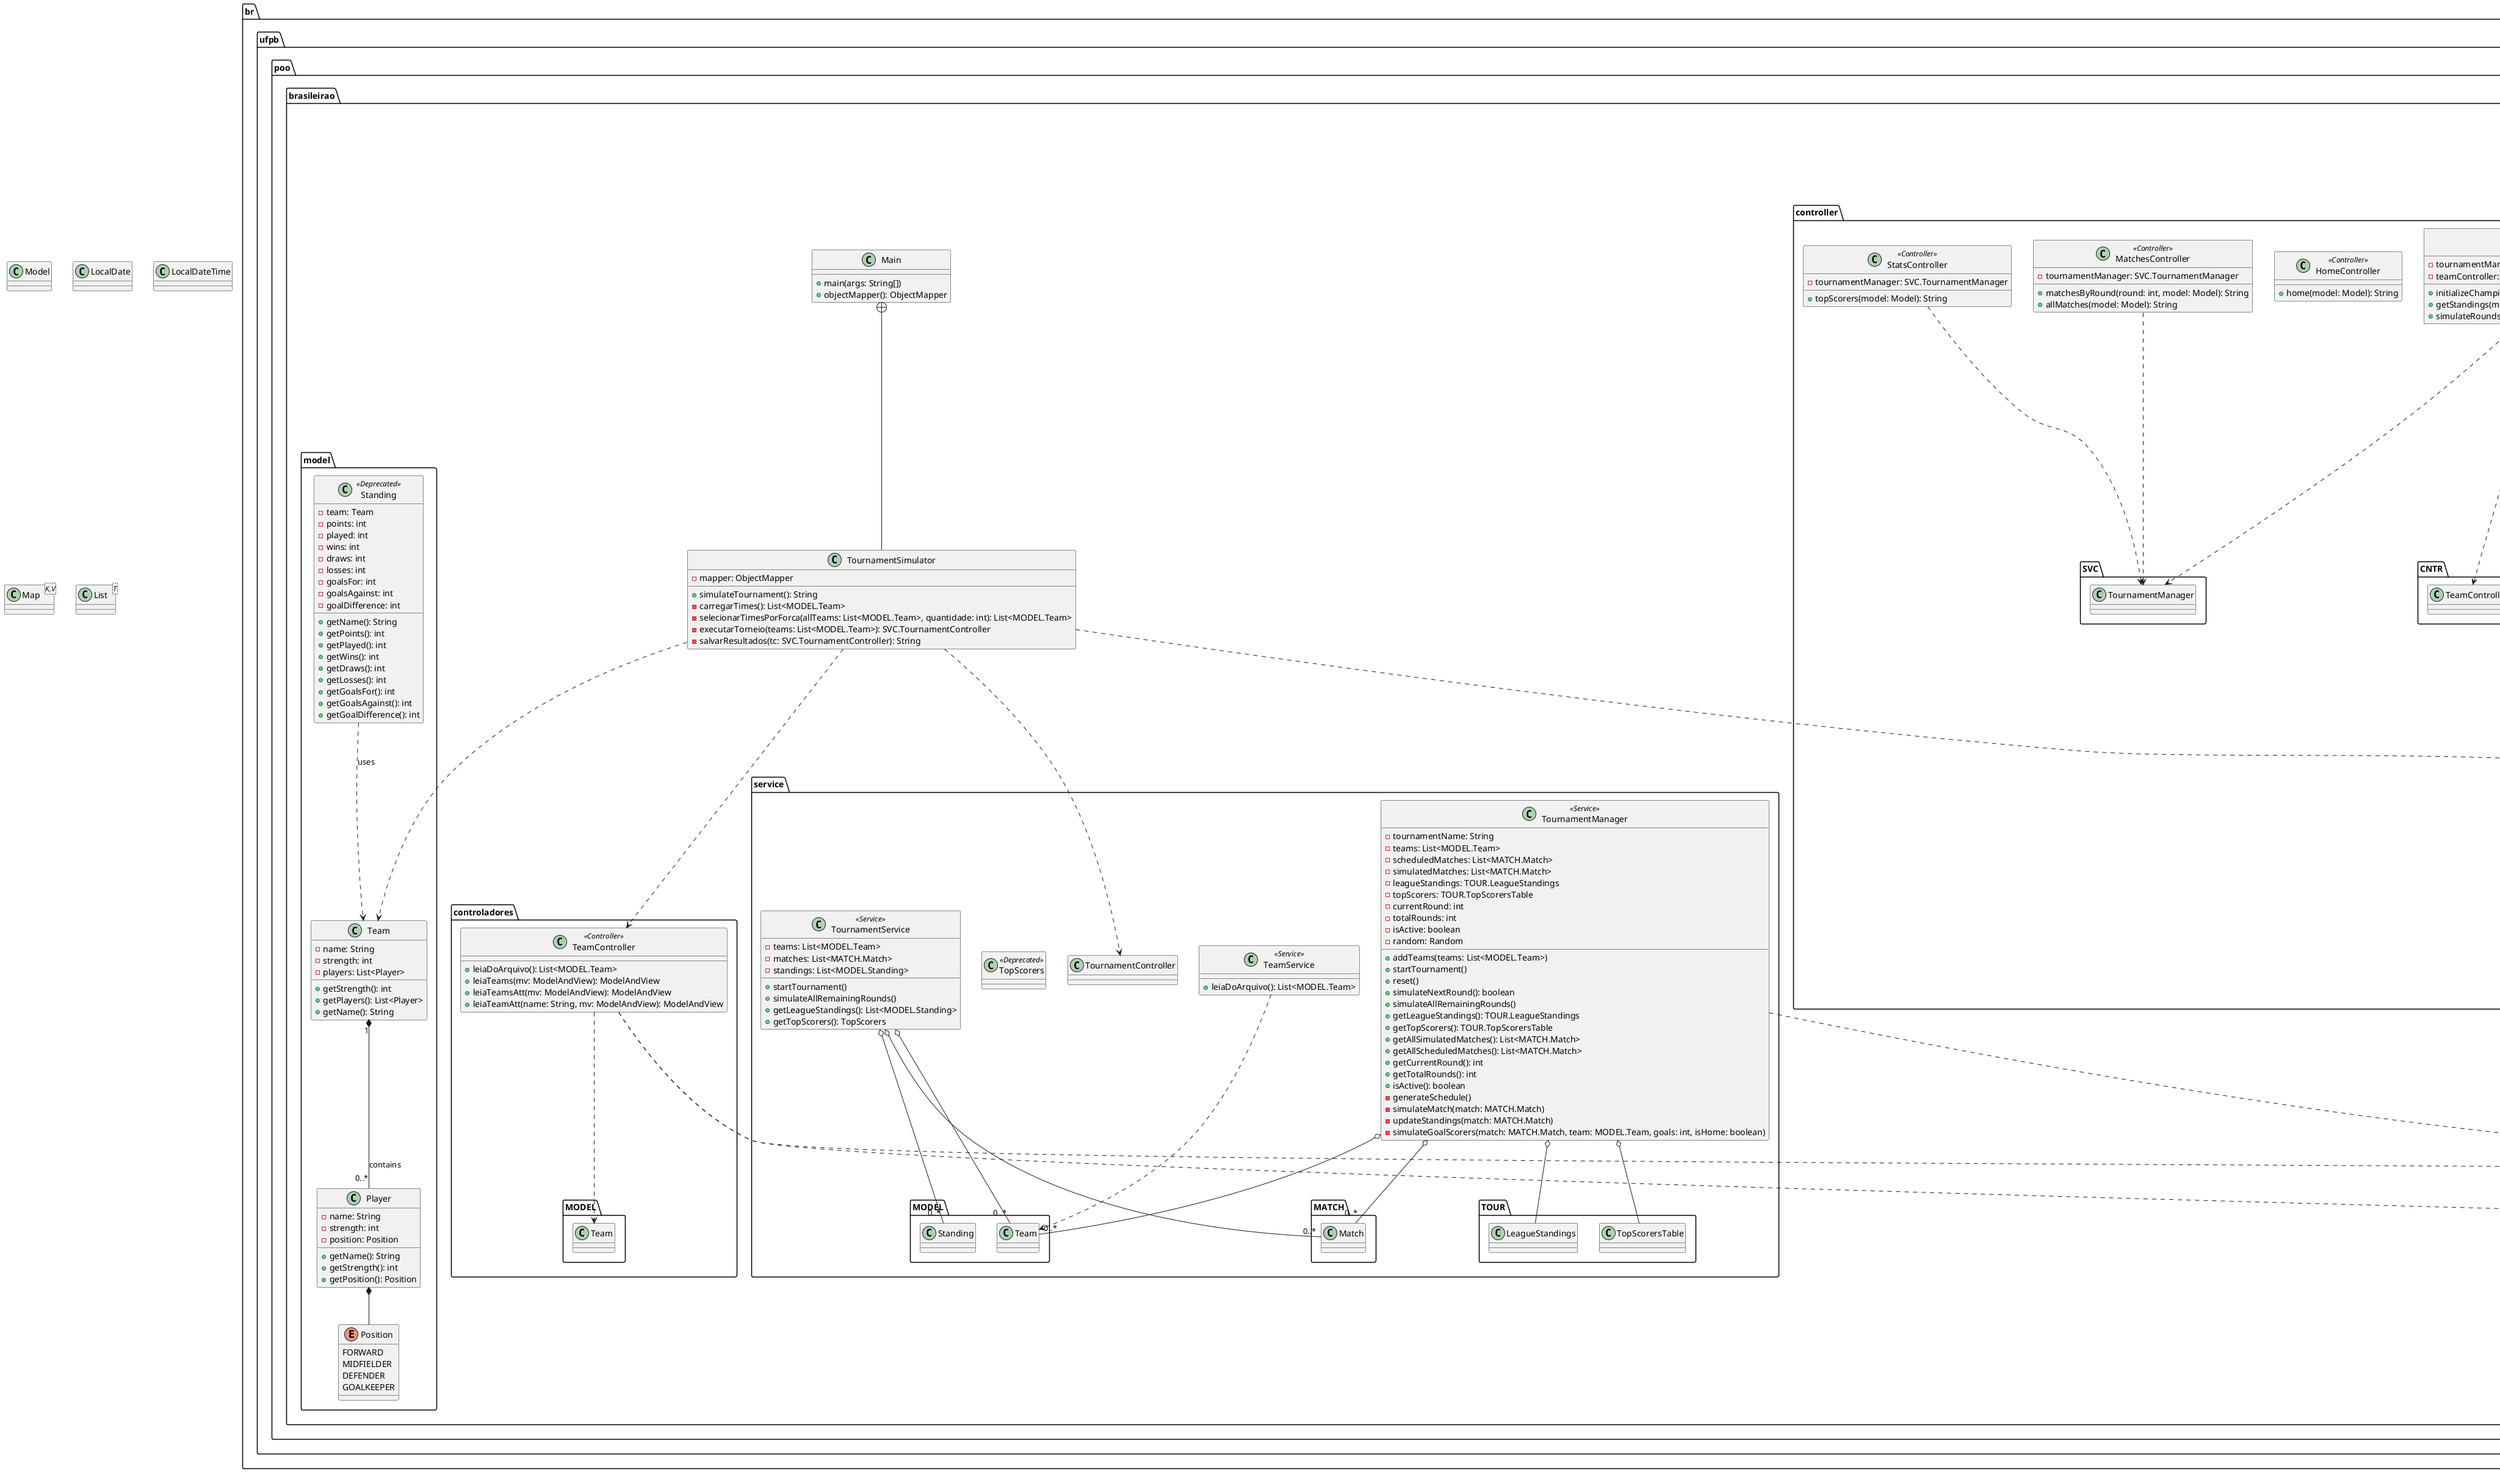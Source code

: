 @startuml BrasileiraoSimulation

' Tipos externos (sem pacote)
class ModelAndView
class ObjectMapper
class Model
class Random
class LocalDate
class LocalDateTime
class Map<K,V>
class List<T>

' Pacotes com alias
package "br.ufpb.poo.brasileirao" {
  
  package "model" as MODEL {
    class Team {
      - name: String
      - strength: int
      - players: List<Player>
      + getStrength(): int
      + getPlayers(): List<Player>
      + getName(): String
    }
    class Player {
      - name: String
      - strength: int
      - position: Position
      + getName(): String
      + getStrength(): int
      + getPosition(): Position
    }
    enum Position {
      FORWARD
      MIDFIELDER
      DEFENDER
      GOALKEEPER
    }
    class Standing <<Deprecated>> {
      - team: Team
      - points: int
      - played: int
      - wins: int
      - draws: int
      - losses: int
      - goalsFor: int
      - goalsAgainst: int
      - goalDifference: int
      + getName(): String
      + getPoints(): int
      + getPlayed(): int
      + getWins(): int
      + getDraws(): int
      + getLosses(): int
      + getGoalsFor(): int
      + getGoalsAgainst(): int
      + getGoalDifference(): int
    }

    Team "1" *-- "0..*" Player : contains
    Player *-- Position
    Standing ..> Team : uses
  }
  
  package "match" as MATCH {
    class Match {
      - homeTeam: MODEL.Team
      - awayTeam: MODEL.Team
      - homeScore: int
      - awayScore: int
      - date: LocalDate
      - dateTime: LocalDateTime
      - round: int
      - played: boolean
      - goalScorers: Map<String, List<String>>
      + Match(home: MODEL.Team, away: MODEL.Team, date: LocalDate, round: int)
      + Match(home: MODEL.Team, away: MODEL.Team, dateTime: LocalDateTime)
      + setResult(homeScore: int, awayScore: int)
      + addGoal(teamName: String, playerName: String)
      + getHomeTeam(): MODEL.Team
      + getAwayTeam(): MODEL.Team
      + getHomeScore(): int
      + getAwayScore(): int
      + getRound(): int
      + isPlayed(): boolean
      + getGoalScorers(): Map<String, List<String>>
      + getFormattedDate(): String
    }
    Match --> "2" MODEL.Team : references
  }

  package "tournament" as TOUR {
    class LeagueStandings {
      - teamStatsMap: Map<String, TeamStats>
      + addTeam(teamName: String)
      + addWin(teamName: String, goalsFor: int, goalsAgainst: int)
      + addDraw(teamName: String, goalsFor: int, goalsAgainst: int)
      + addLoss(teamName: String, goalsFor: int, goalsAgainst: int)
      + getStandings(): List<TeamStats>
      + getNumberOfTeams(): int
    }
    class TeamStats {
      - teamName: String
      - played: int
      - wins: int
      - draws: int
      - losses: int
      - goalsFor: int
      - goalsAgainst: int
      - points: int
      + TeamStats(teamName: String)
      + addWin(goalsFor: int, goalsAgainst: int)
      + addDraw(goalsFor: int, goalsAgainst: int)
      + addLoss(goalsFor: int, goalsAgainst: int)
      + getTeamName(): String
      + getPlayed(): int
      + getWins(): int
      + getDraws(): int
      + getLosses(): int
      + getGoalsFor(): int
      + getGoalsAgainst(): int
      + getPoints(): int
      + getGoalDifference(): int
    }
    class TopScorersTable {
      + addGoal(playerName: String)
      + getTopScorers(): List<ScorerEntry>
    }
    class ScorerEntry {
      - playerName: String
      - goals: int
    }

    TopScorersTable ..> ScorerEntry
    LeagueStandings "1" *-- "0..*" TeamStats : contains
  }

  package "service" as SVC {
    class TournamentManager <<Service>> {
      - tournamentName: String
      - teams: List<MODEL.Team>
      - scheduledMatches: List<MATCH.Match>
      - simulatedMatches: List<MATCH.Match>
      - leagueStandings: TOUR.LeagueStandings
      - topScorers: TOUR.TopScorersTable
      - currentRound: int
      - totalRounds: int
      - isActive: boolean
      - random: Random
      + addTeams(teams: List<MODEL.Team>)
      + startTournament()
      + reset()
      + simulateNextRound(): boolean
      + simulateAllRemainingRounds()
      + getLeagueStandings(): TOUR.LeagueStandings
      + getTopScorers(): TOUR.TopScorersTable
      + getAllSimulatedMatches(): List<MATCH.Match>
      + getAllScheduledMatches(): List<MATCH.Match>
      + getCurrentRound(): int
      + getTotalRounds(): int
      + isActive(): boolean
      - generateSchedule()
      - simulateMatch(match: MATCH.Match)
      - updateStandings(match: MATCH.Match)
      - simulateGoalScorers(match: MATCH.Match, team: MODEL.Team, goals: int, isHome: boolean)
    }
    class TeamService <<Service>> {
      + leiaDoArquivo(): List<MODEL.Team>
    }
    class TournamentController
    class TopScorers <<Deprecated>>
    class TournamentService <<Service>> {
      - teams: List<MODEL.Team>
      - matches: List<MATCH.Match>
      - standings: List<MODEL.Standing>
      + startTournament()
      + simulateAllRemainingRounds()
      + getLeagueStandings(): List<MODEL.Standing>
      + getTopScorers(): TopScorers
    }

    TournamentManager o-- TOUR.LeagueStandings
    TournamentManager o-- TOUR.TopScorersTable
    TournamentManager o-- "0..*" MODEL.Team
    TournamentManager o-- "0..*" MATCH.Match
    TournamentManager ..> Random

    TeamService ..> MODEL.Team
    TournamentService o-- "0..*" MODEL.Team
    TournamentService o-- "0..*" MATCH.Match
    TournamentService o-- "0..*" MODEL.Standing
  }

  package "controladores" as CNTR {
    class TeamController <<Controller>> {
      + leiaDoArquivo(): List<MODEL.Team>
      + leiaTeams(mv: ModelAndView): ModelAndView
      + leiaTeamsAtt(mv: ModelAndView): ModelAndView
      + leiaTeamAtt(name: String, mv: ModelAndView): ModelAndView
    }
    TeamController ..> MODEL.Team
    TeamController ..> ObjectMapper
    TeamController ..> ModelAndView
  }

  package "controller" as WEB {
    class ChampionshipController <<Controller>> {
      - tournamentManager: SVC.TournamentManager
      - teamController: CNTR.TeamController
      + initializeChampionship()
      + getStandings(model: Model): String
      + simulateRounds(request: Map<String, Integer>): Map<String, String>
    }
    class StandingAdapter {
      - ts: TOUR.TeamStats
      + StandingAdapter(ts: TOUR.TeamStats)
      + getTeamName(): String
      + getPlayed(): int
      + getWins(): int
      + getDraws(): int
      + getLosses(): int
      + getGoalsFor(): int
      + getGoalsAgainst(): int
      + getPoints(): int
      + getGoalDifference(): int
    }
    class HomeController <<Controller>> {
      + home(model: Model): String
    }
    class MatchesController <<Controller>> {
      - tournamentManager: SVC.TournamentManager
      + matchesByRound(round: int, model: Model): String
      + allMatches(model: Model): String
    }
    class StatsController <<Controller>> {
      - tournamentManager: SVC.TournamentManager
      + topScorers(model: Model): String
    }

    ChampionshipController ..> SVC.TournamentManager
    ChampionshipController ..> CNTR.TeamController
    ChampionshipController ..> StandingAdapter
    StandingAdapter ..> TOUR.TeamStats

    MatchesController ..> SVC.TournamentManager
    StatsController ..> SVC.TournamentManager
  }

  class Main {
    + main(args: String[])
    + objectMapper(): ObjectMapper
  }
  class TournamentSimulator {
    - mapper: ObjectMapper
    + simulateTournament(): String
    - carregarTimes(): List<MODEL.Team>
    - selecionarTimesPorForca(allTeams: List<MODEL.Team>, quantidade: int): List<MODEL.Team>
    - executarTorneio(teams: List<MODEL.Team>): SVC.TournamentController
    - salvarResultados(tc: SVC.TournamentController): String
  }

  Main +-- TournamentSimulator
  TournamentSimulator ..> ObjectMapper
  TournamentSimulator ..> CNTR.TeamController
  TournamentSimulator ..> SVC.TournamentController
  TournamentSimulator ..> MODEL.Team

}

@enduml
